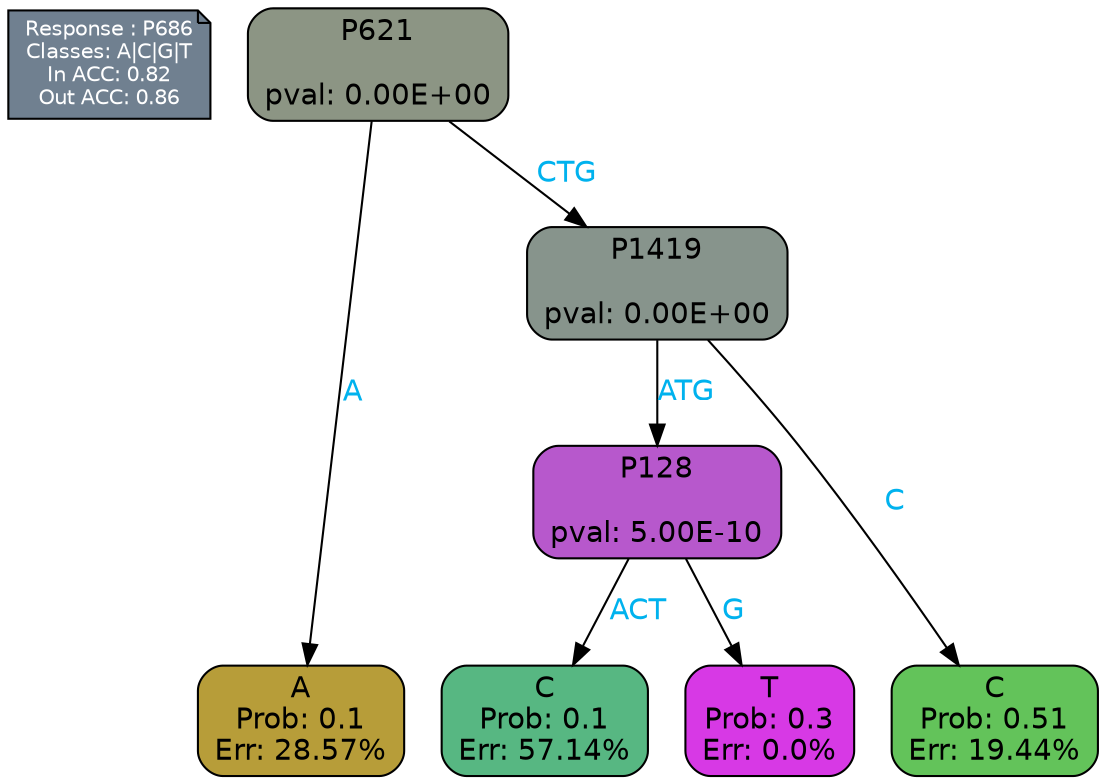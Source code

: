 digraph Tree {
node [shape=box, style="filled, rounded", color="black", fontname=helvetica] ;
graph [ranksep=equally, splines=polylines, bgcolor=transparent, dpi=600] ;
edge [fontname=helvetica] ;
LEGEND [label="Response : P686
Classes: A|C|G|T
In ACC: 0.82
Out ACC: 0.86
",shape=note,align=left,style=filled,fillcolor="slategray",fontcolor="white",fontsize=10];1 [label="P621

pval: 0.00E+00", fillcolor="#8c9584"] ;
2 [label="A
Prob: 0.1
Err: 28.57%", fillcolor="#b79d39"] ;
3 [label="P1419

pval: 0.00E+00", fillcolor="#87948c"] ;
4 [label="P128

pval: 5.00E-10", fillcolor="#b758cc"] ;
5 [label="C
Prob: 0.1
Err: 57.14%", fillcolor="#57b782"] ;
6 [label="T
Prob: 0.3
Err: 0.0%", fillcolor="#d739e5"] ;
7 [label="C
Prob: 0.51
Err: 19.44%", fillcolor="#63c35a"] ;
1 -> 2 [label="A",fontcolor=deepskyblue2] ;
1 -> 3 [label="CTG",fontcolor=deepskyblue2] ;
3 -> 4 [label="ATG",fontcolor=deepskyblue2] ;
3 -> 7 [label="C",fontcolor=deepskyblue2] ;
4 -> 5 [label="ACT",fontcolor=deepskyblue2] ;
4 -> 6 [label="G",fontcolor=deepskyblue2] ;
{rank = same; 2;5;6;7;}{rank = same; LEGEND;1;}}